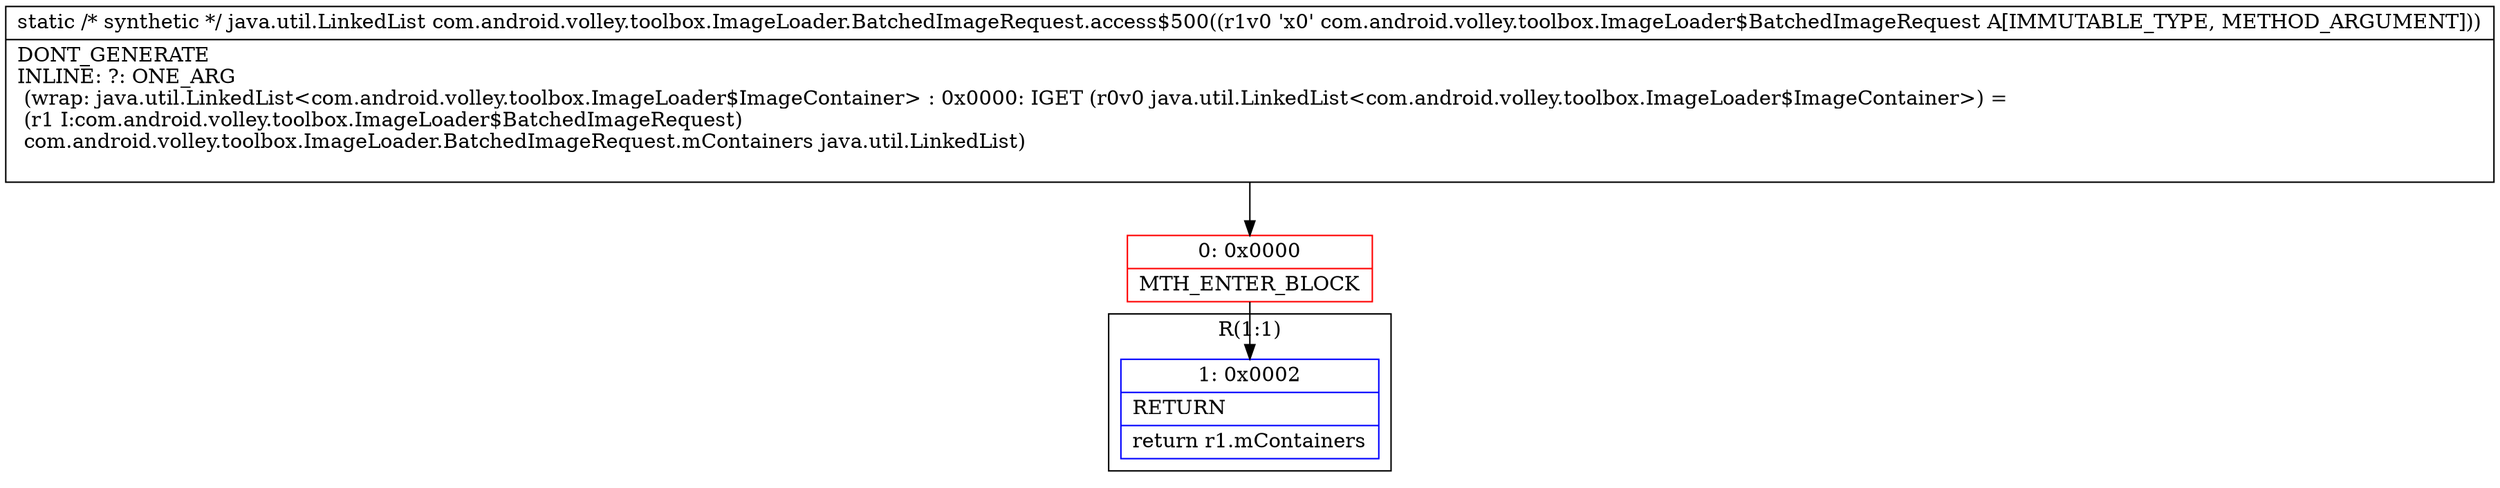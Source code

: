 digraph "CFG forcom.android.volley.toolbox.ImageLoader.BatchedImageRequest.access$500(Lcom\/android\/volley\/toolbox\/ImageLoader$BatchedImageRequest;)Ljava\/util\/LinkedList;" {
subgraph cluster_Region_638728829 {
label = "R(1:1)";
node [shape=record,color=blue];
Node_1 [shape=record,label="{1\:\ 0x0002|RETURN\l|return r1.mContainers\l}"];
}
Node_0 [shape=record,color=red,label="{0\:\ 0x0000|MTH_ENTER_BLOCK\l}"];
MethodNode[shape=record,label="{static \/* synthetic *\/ java.util.LinkedList com.android.volley.toolbox.ImageLoader.BatchedImageRequest.access$500((r1v0 'x0' com.android.volley.toolbox.ImageLoader$BatchedImageRequest A[IMMUTABLE_TYPE, METHOD_ARGUMENT]))  | DONT_GENERATE\lINLINE: ?: ONE_ARG  \l  (wrap: java.util.LinkedList\<com.android.volley.toolbox.ImageLoader$ImageContainer\> : 0x0000: IGET  (r0v0 java.util.LinkedList\<com.android.volley.toolbox.ImageLoader$ImageContainer\>) = \l  (r1 I:com.android.volley.toolbox.ImageLoader$BatchedImageRequest)\l com.android.volley.toolbox.ImageLoader.BatchedImageRequest.mContainers java.util.LinkedList)\l\l}"];
MethodNode -> Node_0;
Node_0 -> Node_1;
}

